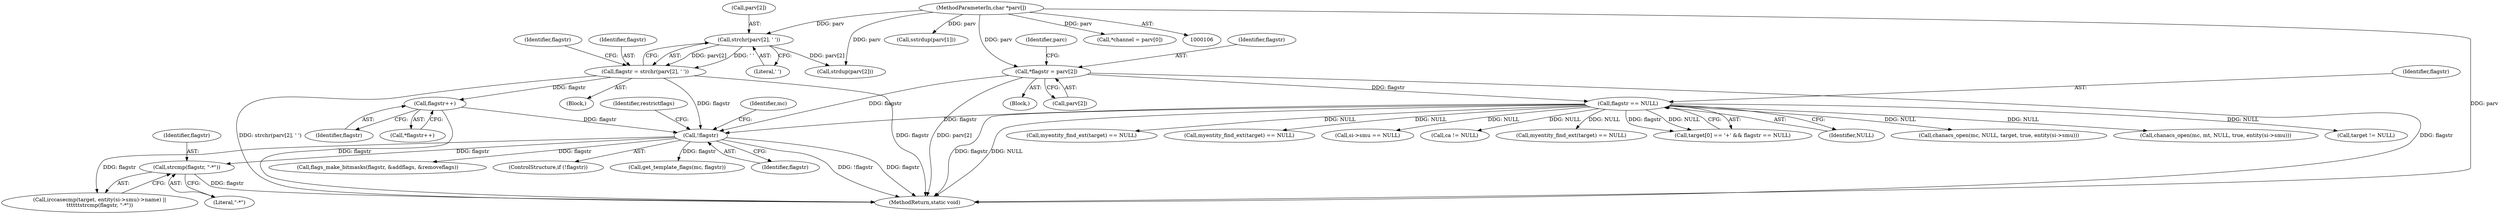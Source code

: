 digraph "0_atheme_c597156adc60a45b5f827793cd420945f47bc03b_1@API" {
"1000500" [label="(Call,strcmp(flagstr, \"-*\"))"];
"1000361" [label="(Call,!flagstr)"];
"1000200" [label="(Call,flagstr == NULL)"];
"1000127" [label="(Call,*flagstr = parv[2])"];
"1000109" [label="(MethodParameterIn,char *parv[])"];
"1000337" [label="(Call,flagstr++)"];
"1000326" [label="(Call,flagstr = strchr(parv[2], ' '))"];
"1000328" [label="(Call,strchr(parv[2], ' '))"];
"1000246" [label="(Call,myentity_find_ext(target) == NULL)"];
"1000486" [label="(Call,si->smu == NULL)"];
"1000491" [label="(Call,irccasecmp(target, entity(si->smu)->name) ||\n\t\t\t\t\t\tstrcmp(flagstr, \"-*\"))"];
"1000501" [label="(Identifier,flagstr)"];
"1000129" [label="(Call,parv[2])"];
"1000128" [label="(Identifier,flagstr)"];
"1000461" [label="(Identifier,restrictflags)"];
"1000546" [label="(Call,flags_make_bitmasks(flagstr, &addflags, &removeflags))"];
"1000326" [label="(Call,flagstr = strchr(parv[2], ' '))"];
"1000424" [label="(Call,ca != NULL)"];
"1000201" [label="(Identifier,flagstr)"];
"1000127" [label="(Call,*flagstr = parv[2])"];
"1000303" [label="(Call,myentity_find_ext(target) == NULL)"];
"1000122" [label="(Call,sstrdup(parv[1]))"];
"1000194" [label="(Call,target[0] == '+' && flagstr == NULL)"];
"1000360" [label="(ControlStructure,if (!flagstr))"];
"1000924" [label="(Call,chanacs_open(mc, NULL, target, true, entity(si->smu)))"];
"1000328" [label="(Call,strchr(parv[2], ' '))"];
"1000500" [label="(Call,strcmp(flagstr, \"-*\"))"];
"1000668" [label="(Call,chanacs_open(mc, mt, NULL, true, entity(si->smu)))"];
"1000109" [label="(MethodParameterIn,char *parv[])"];
"1000334" [label="(Identifier,flagstr)"];
"1000140" [label="(Identifier,parc)"];
"1000200" [label="(Call,flagstr == NULL)"];
"1000338" [label="(Identifier,flagstr)"];
"1000502" [label="(Literal,\"-*\")"];
"1000329" [label="(Call,parv[2])"];
"1000110" [label="(Block,)"];
"1000307" [label="(Block,)"];
"1000582" [label="(Call,get_template_flags(mc, flagstr))"];
"1000369" [label="(Identifier,mc)"];
"1000208" [label="(Call,target != NULL)"];
"1000114" [label="(Call,*channel = parv[0])"];
"1000327" [label="(Identifier,flagstr)"];
"1000227" [label="(Call,myentity_find_ext(target) == NULL)"];
"1000337" [label="(Call,flagstr++)"];
"1001048" [label="(MethodReturn,static void)"];
"1000336" [label="(Call,*flagstr++)"];
"1000332" [label="(Literal,' ')"];
"1000361" [label="(Call,!flagstr)"];
"1000362" [label="(Identifier,flagstr)"];
"1000342" [label="(Call,strdup(parv[2]))"];
"1000202" [label="(Identifier,NULL)"];
"1000500" -> "1000491"  [label="AST: "];
"1000500" -> "1000502"  [label="CFG: "];
"1000501" -> "1000500"  [label="AST: "];
"1000502" -> "1000500"  [label="AST: "];
"1000491" -> "1000500"  [label="CFG: "];
"1000500" -> "1001048"  [label="DDG: flagstr"];
"1000361" -> "1000500"  [label="DDG: flagstr"];
"1000361" -> "1000360"  [label="AST: "];
"1000361" -> "1000362"  [label="CFG: "];
"1000362" -> "1000361"  [label="AST: "];
"1000369" -> "1000361"  [label="CFG: "];
"1000461" -> "1000361"  [label="CFG: "];
"1000361" -> "1001048"  [label="DDG: !flagstr"];
"1000361" -> "1001048"  [label="DDG: flagstr"];
"1000200" -> "1000361"  [label="DDG: flagstr"];
"1000337" -> "1000361"  [label="DDG: flagstr"];
"1000127" -> "1000361"  [label="DDG: flagstr"];
"1000326" -> "1000361"  [label="DDG: flagstr"];
"1000361" -> "1000491"  [label="DDG: flagstr"];
"1000361" -> "1000546"  [label="DDG: flagstr"];
"1000361" -> "1000582"  [label="DDG: flagstr"];
"1000200" -> "1000194"  [label="AST: "];
"1000200" -> "1000202"  [label="CFG: "];
"1000201" -> "1000200"  [label="AST: "];
"1000202" -> "1000200"  [label="AST: "];
"1000194" -> "1000200"  [label="CFG: "];
"1000200" -> "1001048"  [label="DDG: flagstr"];
"1000200" -> "1001048"  [label="DDG: NULL"];
"1000200" -> "1000194"  [label="DDG: flagstr"];
"1000200" -> "1000194"  [label="DDG: NULL"];
"1000127" -> "1000200"  [label="DDG: flagstr"];
"1000200" -> "1000208"  [label="DDG: NULL"];
"1000200" -> "1000227"  [label="DDG: NULL"];
"1000200" -> "1000246"  [label="DDG: NULL"];
"1000200" -> "1000303"  [label="DDG: NULL"];
"1000200" -> "1000424"  [label="DDG: NULL"];
"1000200" -> "1000486"  [label="DDG: NULL"];
"1000200" -> "1000668"  [label="DDG: NULL"];
"1000200" -> "1000924"  [label="DDG: NULL"];
"1000127" -> "1000110"  [label="AST: "];
"1000127" -> "1000129"  [label="CFG: "];
"1000128" -> "1000127"  [label="AST: "];
"1000129" -> "1000127"  [label="AST: "];
"1000140" -> "1000127"  [label="CFG: "];
"1000127" -> "1001048"  [label="DDG: parv[2]"];
"1000127" -> "1001048"  [label="DDG: flagstr"];
"1000109" -> "1000127"  [label="DDG: parv"];
"1000109" -> "1000106"  [label="AST: "];
"1000109" -> "1001048"  [label="DDG: parv"];
"1000109" -> "1000114"  [label="DDG: parv"];
"1000109" -> "1000122"  [label="DDG: parv"];
"1000109" -> "1000328"  [label="DDG: parv"];
"1000109" -> "1000342"  [label="DDG: parv"];
"1000337" -> "1000336"  [label="AST: "];
"1000337" -> "1000338"  [label="CFG: "];
"1000338" -> "1000337"  [label="AST: "];
"1000336" -> "1000337"  [label="CFG: "];
"1000337" -> "1001048"  [label="DDG: flagstr"];
"1000326" -> "1000337"  [label="DDG: flagstr"];
"1000326" -> "1000307"  [label="AST: "];
"1000326" -> "1000328"  [label="CFG: "];
"1000327" -> "1000326"  [label="AST: "];
"1000328" -> "1000326"  [label="AST: "];
"1000334" -> "1000326"  [label="CFG: "];
"1000326" -> "1001048"  [label="DDG: strchr(parv[2], ' ')"];
"1000326" -> "1001048"  [label="DDG: flagstr"];
"1000328" -> "1000326"  [label="DDG: parv[2]"];
"1000328" -> "1000326"  [label="DDG: ' '"];
"1000328" -> "1000332"  [label="CFG: "];
"1000329" -> "1000328"  [label="AST: "];
"1000332" -> "1000328"  [label="AST: "];
"1000328" -> "1000342"  [label="DDG: parv[2]"];
}
